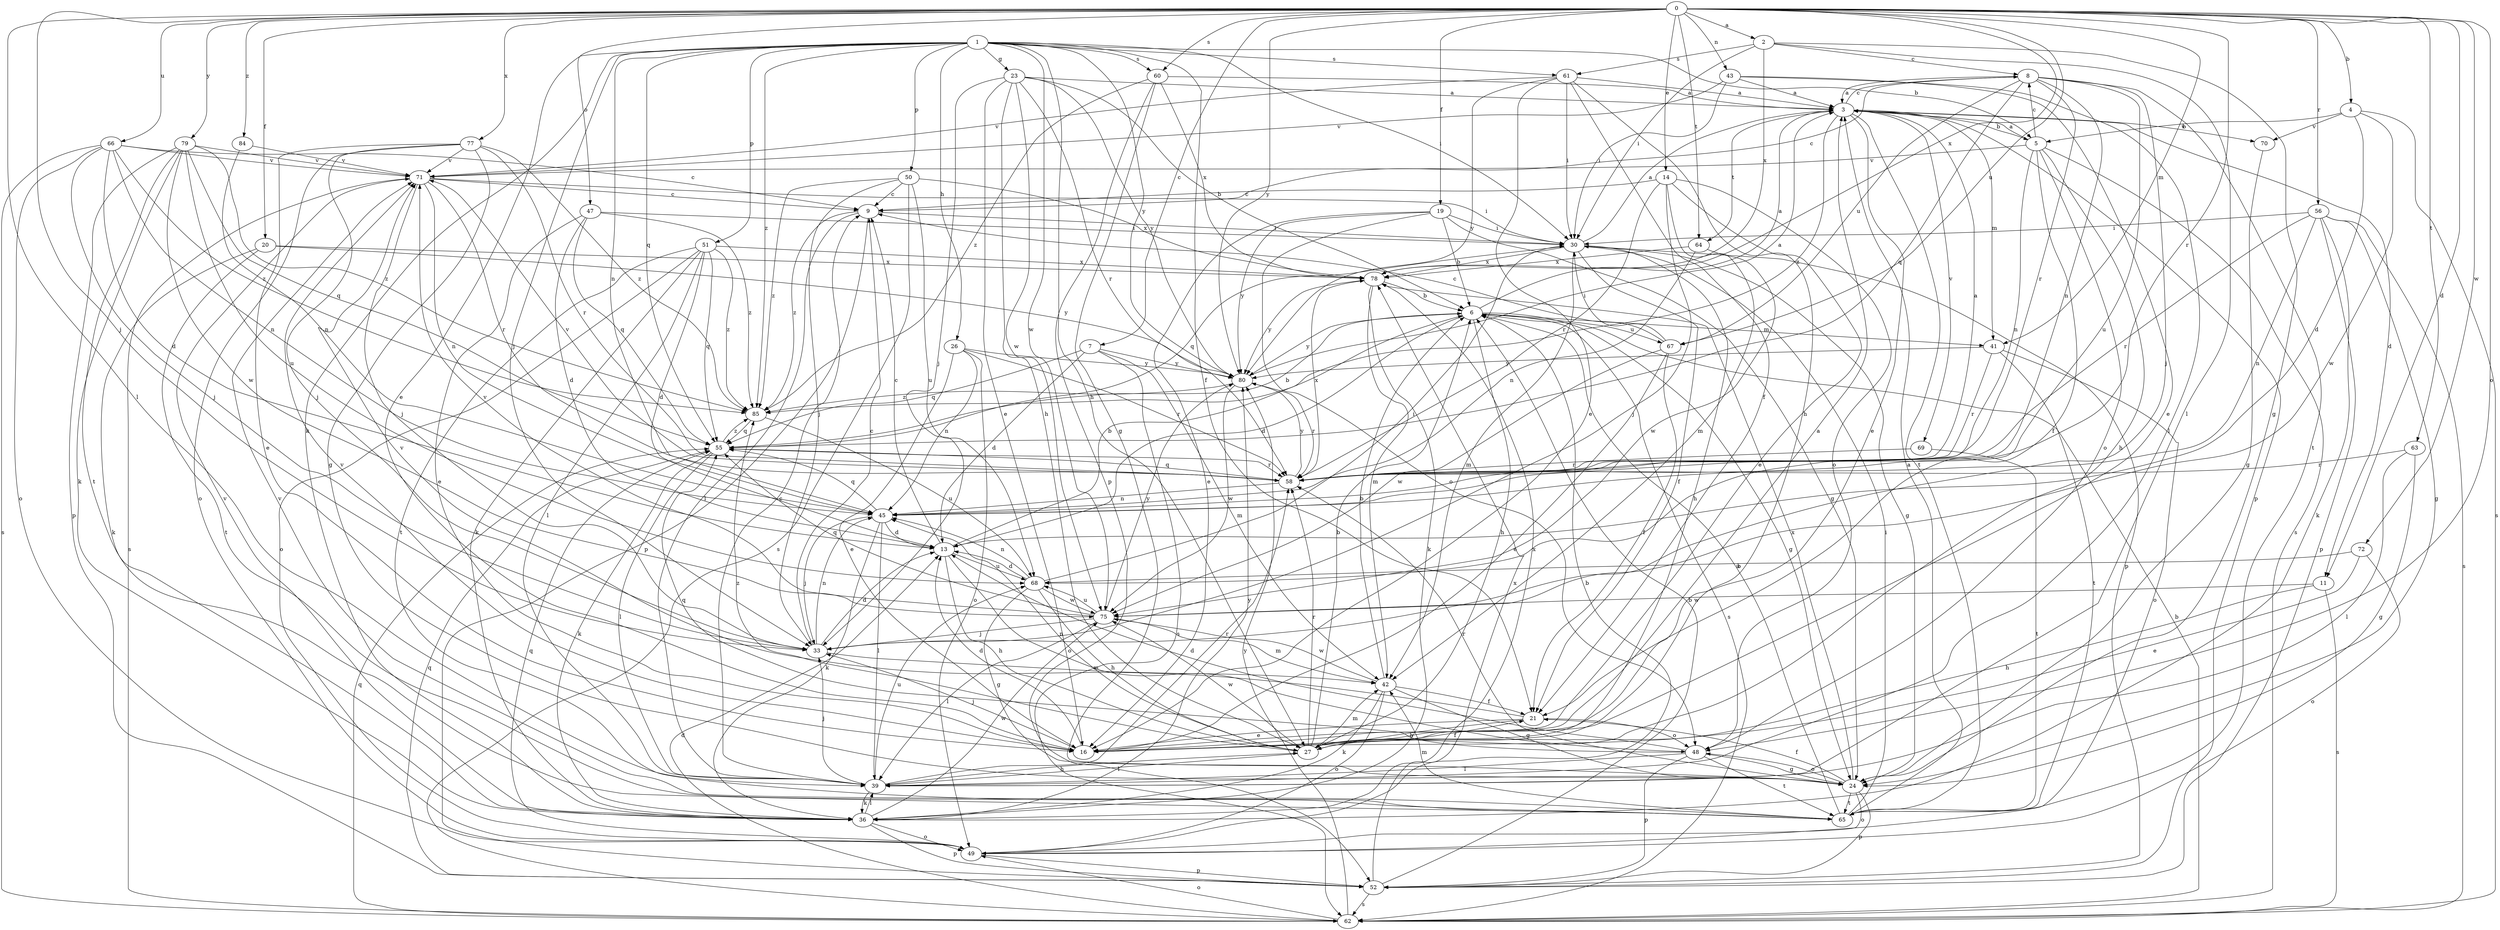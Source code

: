strict digraph  {
0;
1;
2;
3;
4;
5;
6;
7;
8;
9;
11;
13;
14;
16;
19;
20;
21;
23;
24;
26;
27;
30;
33;
36;
39;
41;
42;
43;
45;
47;
48;
49;
50;
51;
52;
55;
56;
58;
60;
61;
62;
63;
64;
65;
66;
67;
68;
69;
70;
71;
72;
75;
77;
78;
79;
80;
84;
85;
0 -> 2  [label=a];
0 -> 4  [label=b];
0 -> 7  [label=c];
0 -> 11  [label=d];
0 -> 14  [label=e];
0 -> 19  [label=f];
0 -> 20  [label=f];
0 -> 33  [label=j];
0 -> 39  [label=l];
0 -> 41  [label=m];
0 -> 43  [label=n];
0 -> 47  [label=o];
0 -> 48  [label=o];
0 -> 56  [label=r];
0 -> 58  [label=r];
0 -> 60  [label=s];
0 -> 63  [label=t];
0 -> 64  [label=t];
0 -> 66  [label=u];
0 -> 67  [label=u];
0 -> 72  [label=w];
0 -> 77  [label=x];
0 -> 78  [label=x];
0 -> 79  [label=y];
0 -> 80  [label=y];
0 -> 84  [label=z];
1 -> 5  [label=b];
1 -> 16  [label=e];
1 -> 21  [label=f];
1 -> 23  [label=g];
1 -> 26  [label=h];
1 -> 27  [label=h];
1 -> 30  [label=i];
1 -> 33  [label=j];
1 -> 36  [label=k];
1 -> 45  [label=n];
1 -> 50  [label=p];
1 -> 51  [label=p];
1 -> 55  [label=q];
1 -> 60  [label=s];
1 -> 61  [label=s];
1 -> 75  [label=w];
1 -> 80  [label=y];
1 -> 85  [label=z];
2 -> 8  [label=c];
2 -> 24  [label=g];
2 -> 30  [label=i];
2 -> 39  [label=l];
2 -> 61  [label=s];
2 -> 78  [label=x];
3 -> 5  [label=b];
3 -> 8  [label=c];
3 -> 11  [label=d];
3 -> 16  [label=e];
3 -> 41  [label=m];
3 -> 52  [label=p];
3 -> 64  [label=t];
3 -> 65  [label=t];
3 -> 69  [label=v];
3 -> 70  [label=v];
3 -> 85  [label=z];
4 -> 5  [label=b];
4 -> 13  [label=d];
4 -> 62  [label=s];
4 -> 70  [label=v];
4 -> 75  [label=w];
5 -> 3  [label=a];
5 -> 8  [label=c];
5 -> 21  [label=f];
5 -> 27  [label=h];
5 -> 45  [label=n];
5 -> 48  [label=o];
5 -> 62  [label=s];
5 -> 71  [label=v];
6 -> 3  [label=a];
6 -> 13  [label=d];
6 -> 24  [label=g];
6 -> 27  [label=h];
6 -> 41  [label=m];
6 -> 62  [label=s];
6 -> 67  [label=u];
6 -> 80  [label=y];
7 -> 13  [label=d];
7 -> 42  [label=m];
7 -> 55  [label=q];
7 -> 62  [label=s];
7 -> 80  [label=y];
8 -> 3  [label=a];
8 -> 9  [label=c];
8 -> 33  [label=j];
8 -> 45  [label=n];
8 -> 55  [label=q];
8 -> 58  [label=r];
8 -> 65  [label=t];
8 -> 67  [label=u];
8 -> 68  [label=u];
9 -> 30  [label=i];
9 -> 39  [label=l];
9 -> 52  [label=p];
9 -> 85  [label=z];
11 -> 27  [label=h];
11 -> 62  [label=s];
11 -> 75  [label=w];
13 -> 6  [label=b];
13 -> 9  [label=c];
13 -> 27  [label=h];
13 -> 48  [label=o];
13 -> 68  [label=u];
14 -> 9  [label=c];
14 -> 16  [label=e];
14 -> 33  [label=j];
14 -> 42  [label=m];
14 -> 48  [label=o];
14 -> 58  [label=r];
16 -> 3  [label=a];
16 -> 13  [label=d];
16 -> 33  [label=j];
16 -> 71  [label=v];
19 -> 6  [label=b];
19 -> 16  [label=e];
19 -> 24  [label=g];
19 -> 30  [label=i];
19 -> 48  [label=o];
19 -> 80  [label=y];
20 -> 36  [label=k];
20 -> 65  [label=t];
20 -> 78  [label=x];
20 -> 80  [label=y];
21 -> 16  [label=e];
21 -> 27  [label=h];
21 -> 48  [label=o];
21 -> 71  [label=v];
23 -> 3  [label=a];
23 -> 6  [label=b];
23 -> 16  [label=e];
23 -> 27  [label=h];
23 -> 33  [label=j];
23 -> 58  [label=r];
23 -> 75  [label=w];
23 -> 80  [label=y];
24 -> 21  [label=f];
24 -> 48  [label=o];
24 -> 49  [label=o];
24 -> 52  [label=p];
24 -> 58  [label=r];
24 -> 65  [label=t];
24 -> 78  [label=x];
26 -> 16  [label=e];
26 -> 45  [label=n];
26 -> 49  [label=o];
26 -> 58  [label=r];
26 -> 80  [label=y];
27 -> 6  [label=b];
27 -> 21  [label=f];
27 -> 39  [label=l];
27 -> 42  [label=m];
27 -> 45  [label=n];
27 -> 58  [label=r];
27 -> 75  [label=w];
27 -> 85  [label=z];
30 -> 3  [label=a];
30 -> 21  [label=f];
30 -> 24  [label=g];
30 -> 27  [label=h];
30 -> 42  [label=m];
30 -> 52  [label=p];
30 -> 55  [label=q];
30 -> 78  [label=x];
33 -> 9  [label=c];
33 -> 13  [label=d];
33 -> 42  [label=m];
33 -> 45  [label=n];
36 -> 39  [label=l];
36 -> 49  [label=o];
36 -> 52  [label=p];
36 -> 71  [label=v];
36 -> 75  [label=w];
36 -> 78  [label=x];
36 -> 80  [label=y];
39 -> 9  [label=c];
39 -> 27  [label=h];
39 -> 33  [label=j];
39 -> 36  [label=k];
39 -> 58  [label=r];
39 -> 68  [label=u];
41 -> 49  [label=o];
41 -> 58  [label=r];
41 -> 65  [label=t];
41 -> 80  [label=y];
42 -> 6  [label=b];
42 -> 21  [label=f];
42 -> 24  [label=g];
42 -> 36  [label=k];
42 -> 49  [label=o];
42 -> 75  [label=w];
43 -> 3  [label=a];
43 -> 16  [label=e];
43 -> 30  [label=i];
43 -> 39  [label=l];
43 -> 71  [label=v];
45 -> 13  [label=d];
45 -> 33  [label=j];
45 -> 36  [label=k];
45 -> 39  [label=l];
45 -> 55  [label=q];
47 -> 13  [label=d];
47 -> 16  [label=e];
47 -> 30  [label=i];
47 -> 55  [label=q];
47 -> 85  [label=z];
48 -> 13  [label=d];
48 -> 24  [label=g];
48 -> 39  [label=l];
48 -> 52  [label=p];
48 -> 55  [label=q];
48 -> 65  [label=t];
49 -> 6  [label=b];
49 -> 52  [label=p];
49 -> 55  [label=q];
50 -> 9  [label=c];
50 -> 33  [label=j];
50 -> 62  [label=s];
50 -> 68  [label=u];
50 -> 78  [label=x];
50 -> 85  [label=z];
51 -> 13  [label=d];
51 -> 36  [label=k];
51 -> 39  [label=l];
51 -> 49  [label=o];
51 -> 55  [label=q];
51 -> 65  [label=t];
51 -> 78  [label=x];
51 -> 85  [label=z];
52 -> 6  [label=b];
52 -> 55  [label=q];
52 -> 62  [label=s];
52 -> 78  [label=x];
55 -> 6  [label=b];
55 -> 36  [label=k];
55 -> 39  [label=l];
55 -> 58  [label=r];
55 -> 85  [label=z];
56 -> 24  [label=g];
56 -> 30  [label=i];
56 -> 36  [label=k];
56 -> 45  [label=n];
56 -> 52  [label=p];
56 -> 58  [label=r];
56 -> 62  [label=s];
58 -> 3  [label=a];
58 -> 45  [label=n];
58 -> 55  [label=q];
58 -> 71  [label=v];
58 -> 78  [label=x];
58 -> 80  [label=y];
60 -> 3  [label=a];
60 -> 24  [label=g];
60 -> 52  [label=p];
60 -> 78  [label=x];
60 -> 85  [label=z];
61 -> 3  [label=a];
61 -> 16  [label=e];
61 -> 21  [label=f];
61 -> 27  [label=h];
61 -> 30  [label=i];
61 -> 71  [label=v];
61 -> 80  [label=y];
62 -> 6  [label=b];
62 -> 13  [label=d];
62 -> 49  [label=o];
62 -> 55  [label=q];
62 -> 80  [label=y];
63 -> 24  [label=g];
63 -> 39  [label=l];
63 -> 58  [label=r];
64 -> 45  [label=n];
64 -> 75  [label=w];
64 -> 78  [label=x];
65 -> 3  [label=a];
65 -> 6  [label=b];
65 -> 30  [label=i];
65 -> 42  [label=m];
65 -> 71  [label=v];
66 -> 9  [label=c];
66 -> 13  [label=d];
66 -> 33  [label=j];
66 -> 45  [label=n];
66 -> 49  [label=o];
66 -> 62  [label=s];
66 -> 71  [label=v];
66 -> 85  [label=z];
67 -> 9  [label=c];
67 -> 16  [label=e];
67 -> 21  [label=f];
67 -> 30  [label=i];
67 -> 75  [label=w];
68 -> 13  [label=d];
68 -> 24  [label=g];
68 -> 27  [label=h];
68 -> 30  [label=i];
68 -> 45  [label=n];
68 -> 75  [label=w];
69 -> 58  [label=r];
69 -> 65  [label=t];
70 -> 24  [label=g];
71 -> 9  [label=c];
71 -> 30  [label=i];
71 -> 33  [label=j];
71 -> 45  [label=n];
71 -> 58  [label=r];
71 -> 62  [label=s];
72 -> 16  [label=e];
72 -> 49  [label=o];
72 -> 68  [label=u];
75 -> 33  [label=j];
75 -> 39  [label=l];
75 -> 42  [label=m];
75 -> 55  [label=q];
75 -> 68  [label=u];
75 -> 71  [label=v];
75 -> 80  [label=y];
77 -> 16  [label=e];
77 -> 24  [label=g];
77 -> 33  [label=j];
77 -> 49  [label=o];
77 -> 58  [label=r];
77 -> 71  [label=v];
77 -> 85  [label=z];
78 -> 6  [label=b];
78 -> 36  [label=k];
78 -> 42  [label=m];
78 -> 80  [label=y];
79 -> 36  [label=k];
79 -> 52  [label=p];
79 -> 55  [label=q];
79 -> 65  [label=t];
79 -> 68  [label=u];
79 -> 71  [label=v];
79 -> 75  [label=w];
79 -> 85  [label=z];
80 -> 3  [label=a];
80 -> 58  [label=r];
80 -> 75  [label=w];
80 -> 85  [label=z];
84 -> 45  [label=n];
84 -> 71  [label=v];
85 -> 55  [label=q];
85 -> 68  [label=u];
}
